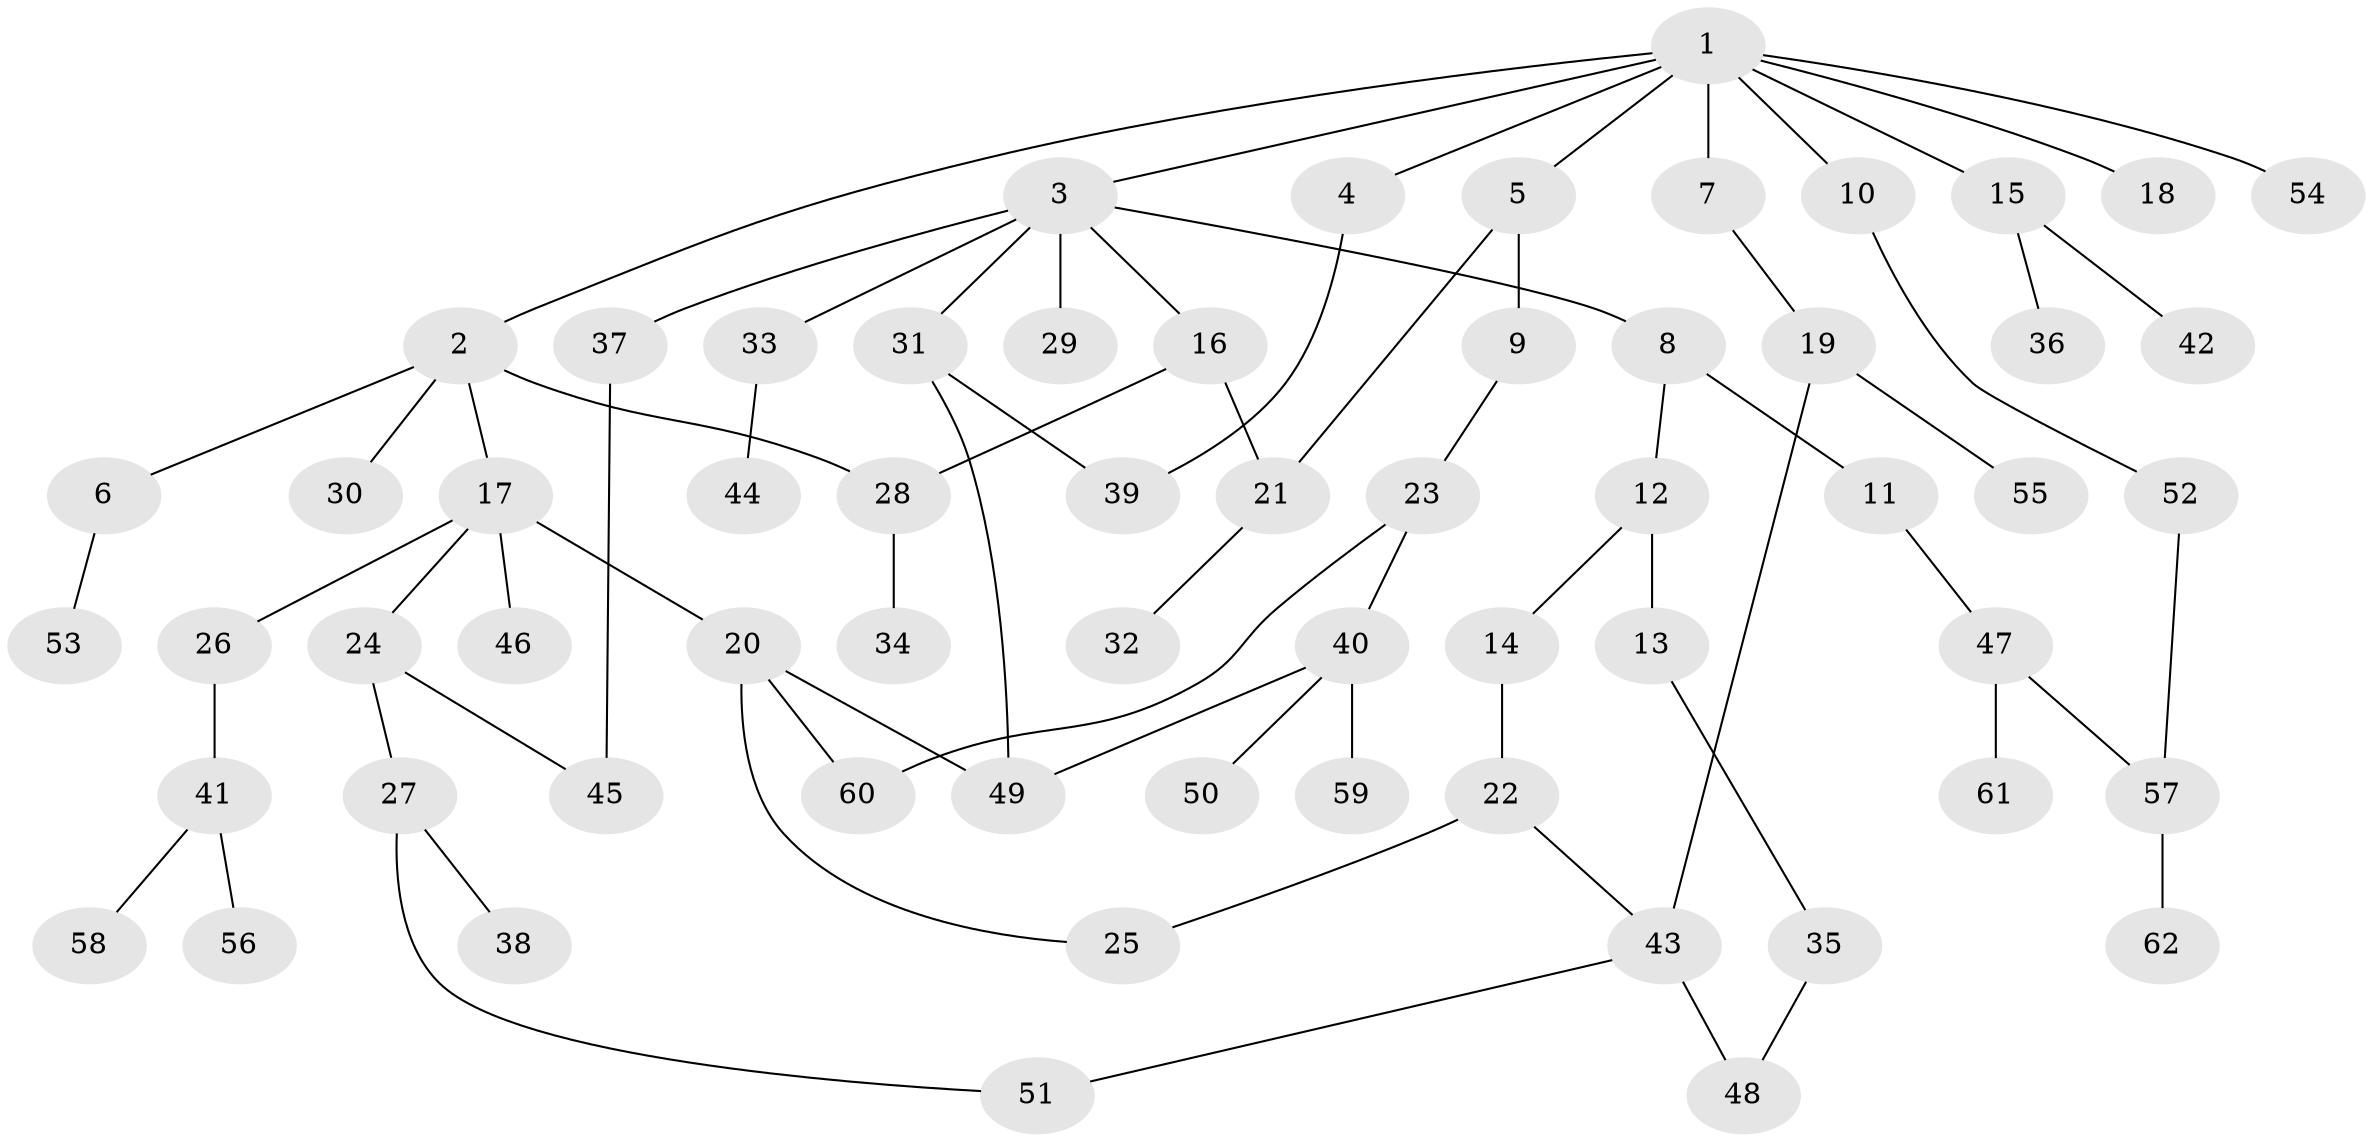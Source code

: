 // Generated by graph-tools (version 1.1) at 2025/49/03/09/25 03:49:25]
// undirected, 62 vertices, 73 edges
graph export_dot {
graph [start="1"]
  node [color=gray90,style=filled];
  1;
  2;
  3;
  4;
  5;
  6;
  7;
  8;
  9;
  10;
  11;
  12;
  13;
  14;
  15;
  16;
  17;
  18;
  19;
  20;
  21;
  22;
  23;
  24;
  25;
  26;
  27;
  28;
  29;
  30;
  31;
  32;
  33;
  34;
  35;
  36;
  37;
  38;
  39;
  40;
  41;
  42;
  43;
  44;
  45;
  46;
  47;
  48;
  49;
  50;
  51;
  52;
  53;
  54;
  55;
  56;
  57;
  58;
  59;
  60;
  61;
  62;
  1 -- 2;
  1 -- 3;
  1 -- 4;
  1 -- 5;
  1 -- 7;
  1 -- 10;
  1 -- 15;
  1 -- 18;
  1 -- 54;
  2 -- 6;
  2 -- 17;
  2 -- 30;
  2 -- 28;
  3 -- 8;
  3 -- 16;
  3 -- 29;
  3 -- 31;
  3 -- 33;
  3 -- 37;
  4 -- 39;
  5 -- 9;
  5 -- 21;
  6 -- 53;
  7 -- 19;
  8 -- 11;
  8 -- 12;
  9 -- 23;
  10 -- 52;
  11 -- 47;
  12 -- 13;
  12 -- 14;
  13 -- 35;
  14 -- 22;
  15 -- 36;
  15 -- 42;
  16 -- 28;
  16 -- 21;
  17 -- 20;
  17 -- 24;
  17 -- 26;
  17 -- 46;
  19 -- 55;
  19 -- 43;
  20 -- 60;
  20 -- 49;
  20 -- 25;
  21 -- 32;
  22 -- 25;
  22 -- 43;
  23 -- 40;
  23 -- 60;
  24 -- 27;
  24 -- 45;
  26 -- 41;
  27 -- 38;
  27 -- 51;
  28 -- 34;
  31 -- 49;
  31 -- 39;
  33 -- 44;
  35 -- 48;
  37 -- 45;
  40 -- 49;
  40 -- 50;
  40 -- 59;
  41 -- 56;
  41 -- 58;
  43 -- 51;
  43 -- 48;
  47 -- 57;
  47 -- 61;
  52 -- 57;
  57 -- 62;
}

